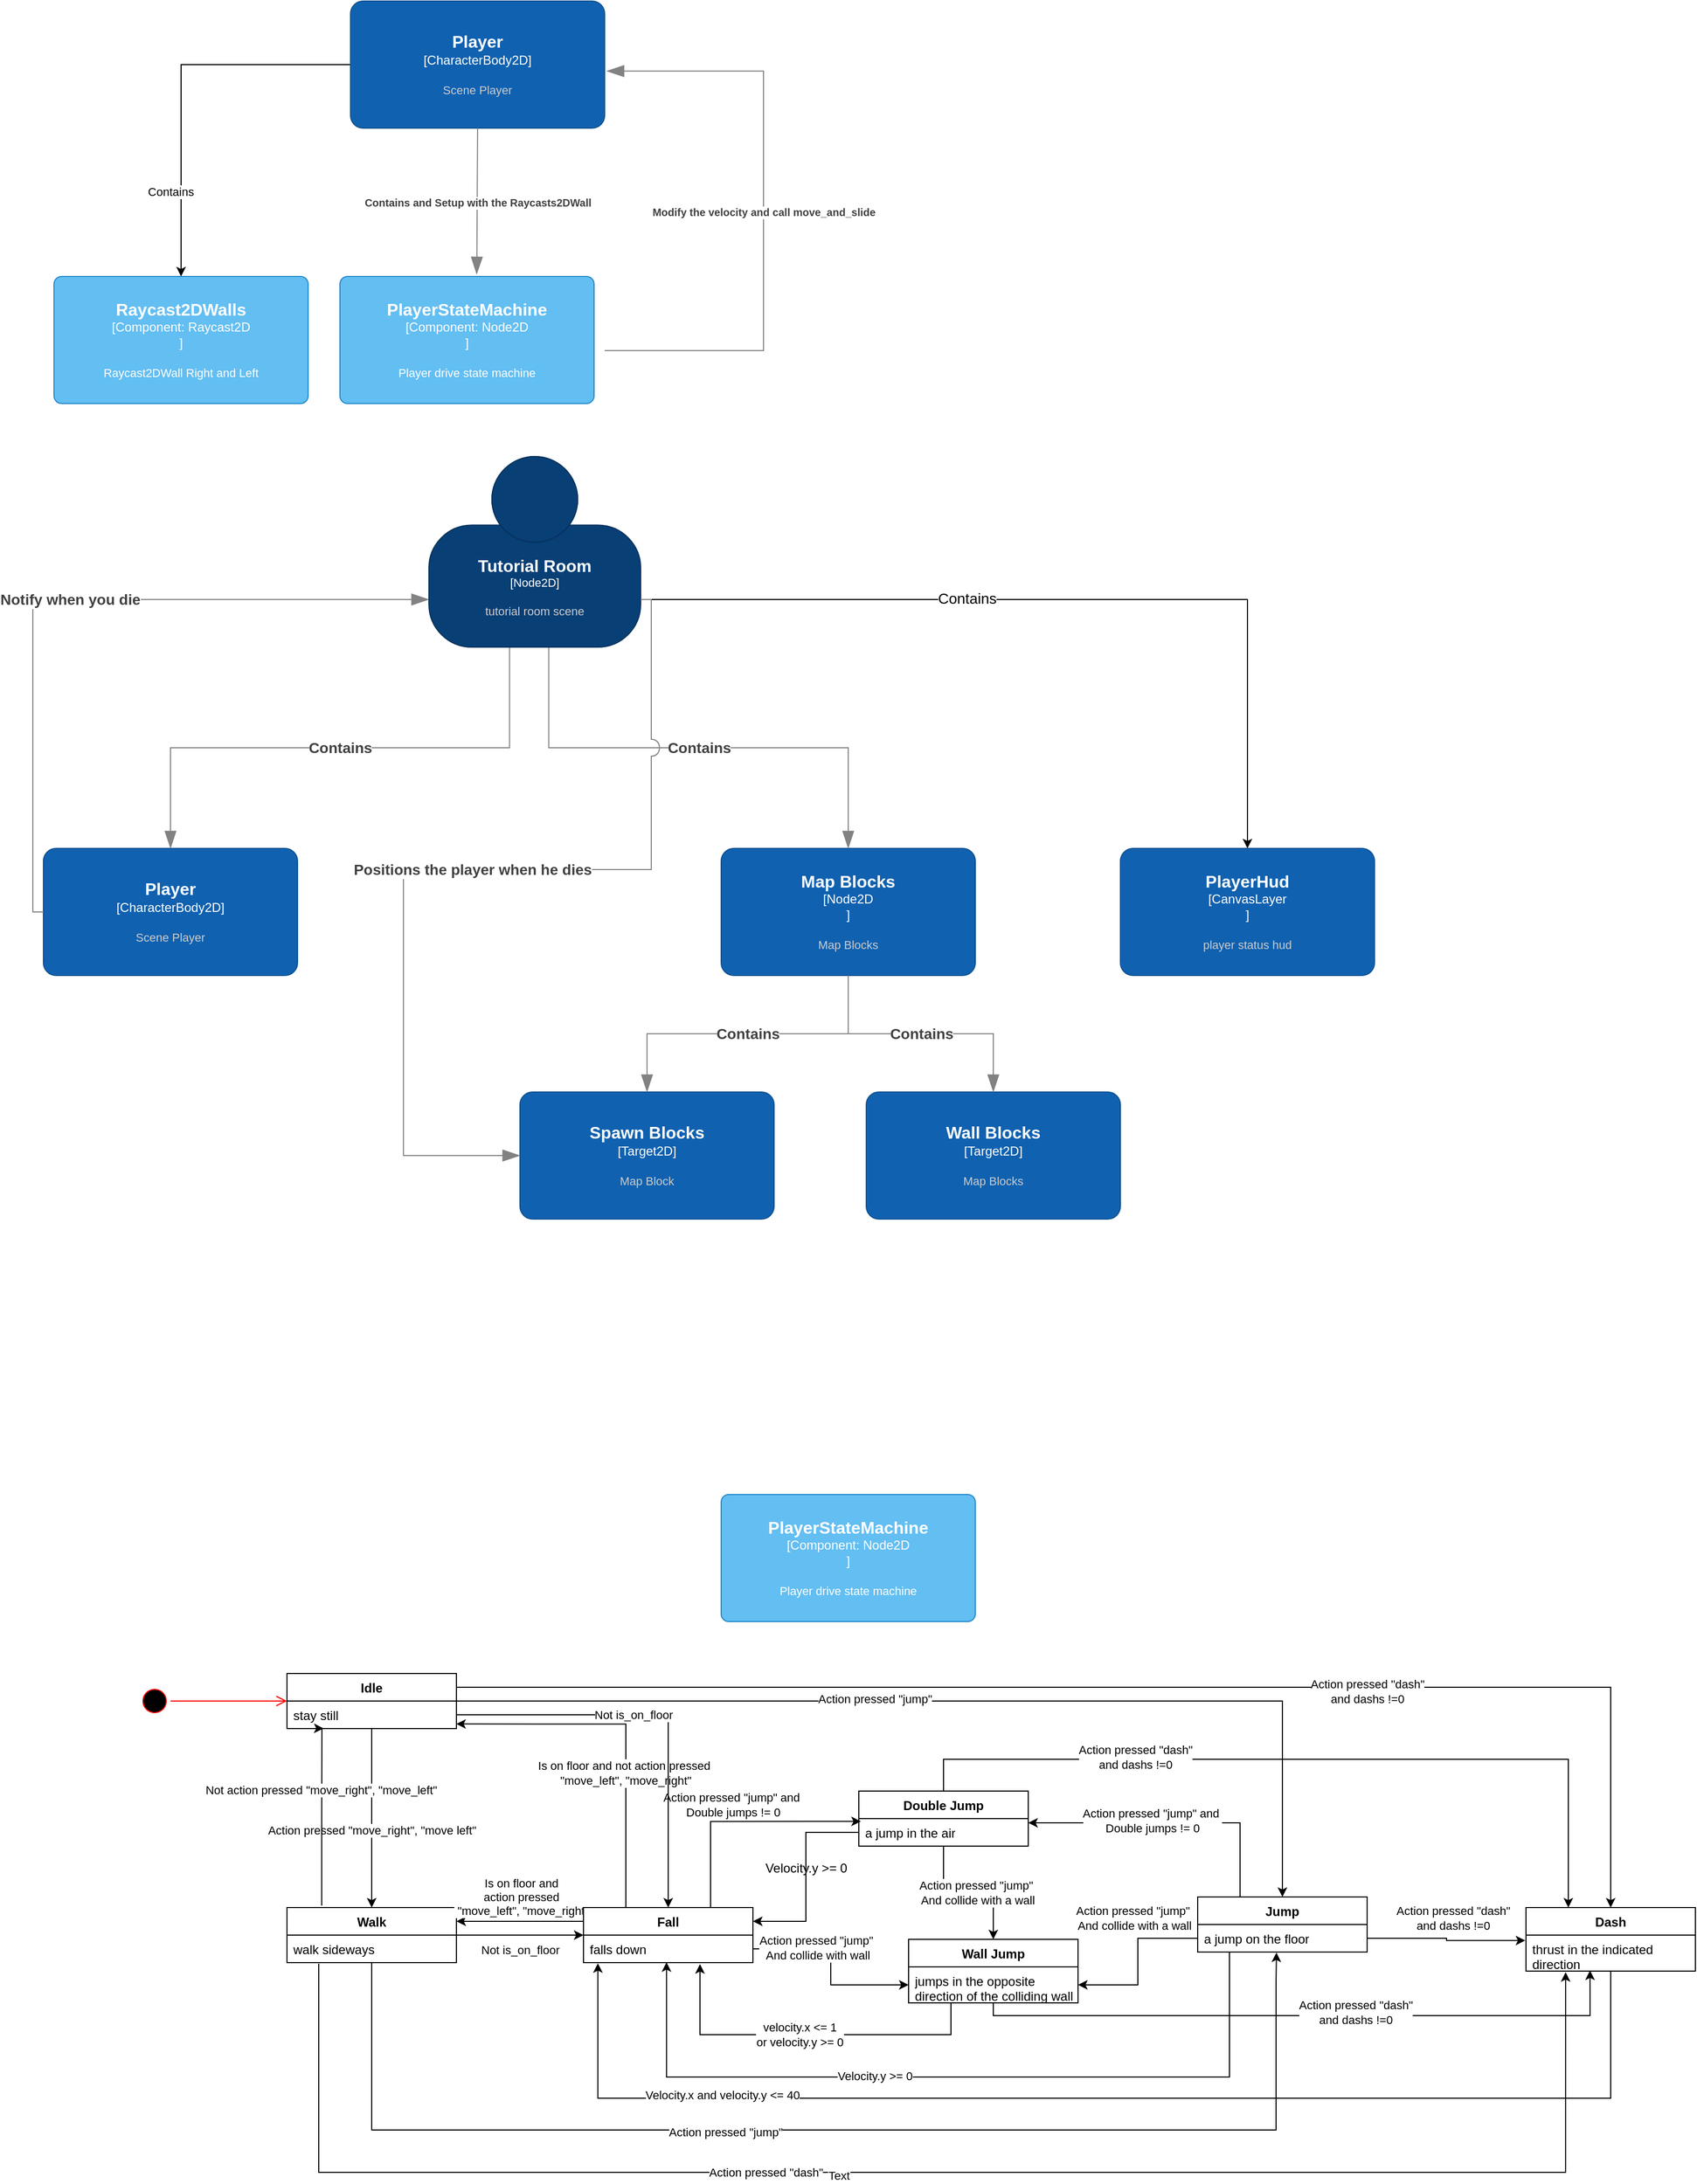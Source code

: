 <mxfile version="21.3.3" type="device">
  <diagram id="l4opDT8Yz2PaflCBfEU1" name="Página-1">
    <mxGraphModel dx="1668" dy="968" grid="1" gridSize="10" guides="1" tooltips="1" connect="1" arrows="1" fold="1" page="1" pageScale="1" pageWidth="827" pageHeight="1169" math="0" shadow="0">
      <root>
        <mxCell id="0" />
        <mxCell id="1" parent="0" />
        <mxCell id="hGbZyLfIOTGjysjlijsM-94" style="edgeStyle=orthogonalEdgeStyle;rounded=0;orthogonalLoop=1;jettySize=auto;html=1;" edge="1" parent="1" source="_soePfpQX_1q5_B9plc1-1" target="hGbZyLfIOTGjysjlijsM-93">
          <mxGeometry relative="1" as="geometry" />
        </mxCell>
        <mxCell id="hGbZyLfIOTGjysjlijsM-95" value="Contains" style="edgeLabel;html=1;align=center;verticalAlign=middle;resizable=0;points=[];" vertex="1" connectable="0" parent="hGbZyLfIOTGjysjlijsM-94">
          <mxGeometry x="0.215" y="-3" relative="1" as="geometry">
            <mxPoint x="-7" y="61" as="offset" />
          </mxGeometry>
        </mxCell>
        <object placeholders="1" c4Name="Player" c4Type="CharacterBody2D" c4Description="Scene Player" label="&lt;font style=&quot;font-size: 16px&quot;&gt;&lt;b&gt;%c4Name%&lt;/b&gt;&lt;/font&gt;&lt;div&gt;[%c4Type%]&lt;/div&gt;&lt;br&gt;&lt;div&gt;&lt;font style=&quot;font-size: 11px&quot;&gt;&lt;font color=&quot;#cccccc&quot;&gt;%c4Description%&lt;/font&gt;&lt;/div&gt;" id="_soePfpQX_1q5_B9plc1-1">
          <mxCell style="rounded=1;whiteSpace=wrap;html=1;labelBackgroundColor=none;fillColor=#1061B0;fontColor=#ffffff;align=center;arcSize=10;strokeColor=#0D5091;metaEdit=1;resizable=0;points=[[0.25,0,0],[0.5,0,0],[0.75,0,0],[1,0.25,0],[1,0.5,0],[1,0.75,0],[0.75,1,0],[0.5,1,0],[0.25,1,0],[0,0.75,0],[0,0.5,0],[0,0.25,0]];" parent="1" vertex="1">
            <mxGeometry x="340" y="50" width="240" height="120" as="geometry" />
          </mxCell>
        </object>
        <object placeholders="1" c4Name="PlayerStateMachine" c4Type="Component" c4Technology="Node2D&#xa;" c4Description="Player drive state machine" label="&lt;font style=&quot;font-size: 16px&quot;&gt;&lt;b&gt;%c4Name%&lt;/b&gt;&lt;/font&gt;&lt;div&gt;[%c4Type%: %c4Technology%]&lt;/div&gt;&lt;br&gt;&lt;div&gt;&lt;font style=&quot;font-size: 11px&quot;&gt;%c4Description%&lt;/font&gt;&lt;/div&gt;" id="_soePfpQX_1q5_B9plc1-2">
          <mxCell style="rounded=1;whiteSpace=wrap;html=1;labelBackgroundColor=none;fillColor=#63BEF2;fontColor=#ffffff;align=center;arcSize=6;strokeColor=#2086C9;metaEdit=1;resizable=0;points=[[0.25,0,0],[0.5,0,0],[0.75,0,0],[1,0.25,0],[1,0.5,0],[1,0.75,0],[0.75,1,0],[0.5,1,0],[0.25,1,0],[0,0.75,0],[0,0.5,0],[0,0.25,0]];" parent="1" vertex="1">
            <mxGeometry x="330" y="310" width="240" height="120" as="geometry" />
          </mxCell>
        </object>
        <object placeholders="1" c4Type="Relationship" c4Description="Contains and Setup with the Raycasts2DWall" label="&lt;div style=&quot;text-align: left&quot;&gt;&lt;div style=&quot;text-align: center&quot;&gt;&lt;b&gt;%c4Description%&lt;/b&gt;&lt;/div&gt;" id="_soePfpQX_1q5_B9plc1-3">
          <mxCell style="endArrow=blockThin;html=1;fontSize=10;fontColor=#404040;strokeWidth=1;endFill=1;strokeColor=#828282;elbow=vertical;metaEdit=1;endSize=14;startSize=14;jumpStyle=arc;jumpSize=16;rounded=0;edgeStyle=orthogonalEdgeStyle;exitX=0.5;exitY=1;exitDx=0;exitDy=0;exitPerimeter=0;entryX=0.538;entryY=-0.017;entryDx=0;entryDy=0;entryPerimeter=0;" parent="1" source="_soePfpQX_1q5_B9plc1-1" target="_soePfpQX_1q5_B9plc1-2" edge="1">
            <mxGeometry width="240" relative="1" as="geometry">
              <mxPoint x="310" y="250" as="sourcePoint" />
              <mxPoint x="550" y="250" as="targetPoint" />
            </mxGeometry>
          </mxCell>
        </object>
        <object placeholders="1" c4Type="Relationship" c4Description="Modify the velocity and call move_and_slide" label="&lt;div style=&quot;text-align: left&quot;&gt;&lt;div style=&quot;text-align: center&quot;&gt;&lt;b&gt;%c4Description%&lt;/b&gt;&lt;/div&gt;" id="_soePfpQX_1q5_B9plc1-5">
          <mxCell style="endArrow=blockThin;html=1;fontSize=10;fontColor=#404040;strokeWidth=1;endFill=1;strokeColor=#828282;elbow=vertical;metaEdit=1;endSize=14;startSize=14;jumpStyle=arc;jumpSize=16;rounded=0;edgeStyle=orthogonalEdgeStyle;entryX=1.008;entryY=0.551;entryDx=0;entryDy=0;entryPerimeter=0;" parent="1" target="_soePfpQX_1q5_B9plc1-1" edge="1">
            <mxGeometry width="240" relative="1" as="geometry">
              <mxPoint x="580" y="380" as="sourcePoint" />
              <mxPoint x="740" y="100" as="targetPoint" />
              <Array as="points">
                <mxPoint x="730" y="380" />
                <mxPoint x="730" y="116" />
              </Array>
            </mxGeometry>
          </mxCell>
        </object>
        <object placeholders="1" c4Name="Player" c4Type="CharacterBody2D" c4Description="Scene Player" label="&lt;font style=&quot;font-size: 16px&quot;&gt;&lt;b&gt;%c4Name%&lt;/b&gt;&lt;/font&gt;&lt;div&gt;[%c4Type%]&lt;/div&gt;&lt;br&gt;&lt;div&gt;&lt;font style=&quot;font-size: 11px&quot;&gt;&lt;font color=&quot;#cccccc&quot;&gt;%c4Description%&lt;/font&gt;&lt;/div&gt;" id="_soePfpQX_1q5_B9plc1-7">
          <mxCell style="rounded=1;whiteSpace=wrap;html=1;labelBackgroundColor=none;fillColor=#1061B0;fontColor=#ffffff;align=center;arcSize=10;strokeColor=#0D5091;metaEdit=1;resizable=0;points=[[0.25,0,0],[0.5,0,0],[0.75,0,0],[1,0.25,0],[1,0.5,0],[1,0.75,0],[0.75,1,0],[0.5,1,0],[0.25,1,0],[0,0.75,0],[0,0.5,0],[0,0.25,0]];" parent="1" vertex="1">
            <mxGeometry x="50" y="850" width="240" height="120" as="geometry" />
          </mxCell>
        </object>
        <object placeholders="1" c4Name="Map Blocks" c4Type="Node2D&#xa;" c4Description="Map Blocks" label="&lt;font style=&quot;font-size: 16px&quot;&gt;&lt;b&gt;%c4Name%&lt;/b&gt;&lt;/font&gt;&lt;div&gt;[%c4Type%]&lt;/div&gt;&lt;br&gt;&lt;div&gt;&lt;font style=&quot;font-size: 11px&quot;&gt;&lt;font color=&quot;#cccccc&quot;&gt;%c4Description%&lt;/font&gt;&lt;/div&gt;" id="_soePfpQX_1q5_B9plc1-8">
          <mxCell style="rounded=1;whiteSpace=wrap;html=1;labelBackgroundColor=none;fillColor=#1061B0;fontColor=#ffffff;align=center;arcSize=10;strokeColor=#0D5091;metaEdit=1;resizable=0;points=[[0.25,0,0],[0.5,0,0],[0.75,0,0],[1,0.25,0],[1,0.5,0],[1,0.75,0],[0.75,1,0],[0.5,1,0],[0.25,1,0],[0,0.75,0],[0,0.5,0],[0,0.25,0]];" parent="1" vertex="1">
            <mxGeometry x="690" y="850" width="240" height="120" as="geometry" />
          </mxCell>
        </object>
        <object placeholders="1" c4Name="Spawn Blocks" c4Type="Target2D" c4Description="Map Block" label="&lt;font style=&quot;font-size: 16px&quot;&gt;&lt;b&gt;%c4Name%&lt;/b&gt;&lt;/font&gt;&lt;div&gt;[%c4Type%]&lt;/div&gt;&lt;br&gt;&lt;div&gt;&lt;font style=&quot;font-size: 11px&quot;&gt;&lt;font color=&quot;#cccccc&quot;&gt;%c4Description%&lt;/font&gt;&lt;/div&gt;" id="_soePfpQX_1q5_B9plc1-9">
          <mxCell style="rounded=1;whiteSpace=wrap;html=1;labelBackgroundColor=none;fillColor=#1061B0;fontColor=#ffffff;align=center;arcSize=10;strokeColor=#0D5091;metaEdit=1;resizable=0;points=[[0.25,0,0],[0.5,0,0],[0.75,0,0],[1,0.25,0],[1,0.5,0],[1,0.75,0],[0.75,1,0],[0.5,1,0],[0.25,1,0],[0,0.75,0],[0,0.5,0],[0,0.25,0]];" parent="1" vertex="1">
            <mxGeometry x="500" y="1080" width="240" height="120" as="geometry" />
          </mxCell>
        </object>
        <object placeholders="1" c4Type="Relationship" c4Description="Contains" label="&lt;div style=&quot;text-align: left; font-size: 14px;&quot;&gt;&lt;div style=&quot;text-align: center; font-size: 14px;&quot;&gt;&lt;b style=&quot;font-size: 14px;&quot;&gt;%c4Description%&lt;/b&gt;&lt;/div&gt;&lt;/div&gt;" id="_soePfpQX_1q5_B9plc1-10">
          <mxCell style="endArrow=blockThin;html=1;fontSize=14;fontColor=#404040;strokeWidth=1;endFill=1;strokeColor=#828282;elbow=vertical;metaEdit=1;endSize=14;startSize=14;jumpStyle=arc;jumpSize=16;rounded=0;edgeStyle=orthogonalEdgeStyle;exitX=0.381;exitY=1.002;exitDx=0;exitDy=0;exitPerimeter=0;entryX=0.5;entryY=0;entryDx=0;entryDy=0;entryPerimeter=0;" parent="1" source="_soePfpQX_1q5_B9plc1-15" target="_soePfpQX_1q5_B9plc1-7" edge="1">
            <mxGeometry width="240" relative="1" as="geometry">
              <mxPoint x="510" y="690" as="sourcePoint" />
              <mxPoint x="610" y="840" as="targetPoint" />
            </mxGeometry>
          </mxCell>
        </object>
        <object placeholders="1" c4Type="Relationship" c4Description="Contains" label="&lt;div style=&quot;text-align: left; font-size: 14px;&quot;&gt;&lt;div style=&quot;text-align: center; font-size: 14px;&quot;&gt;&lt;b style=&quot;font-size: 14px;&quot;&gt;%c4Description%&lt;/b&gt;&lt;/div&gt;&lt;/div&gt;" id="_soePfpQX_1q5_B9plc1-11">
          <mxCell style="endArrow=blockThin;html=1;fontSize=14;fontColor=#404040;strokeWidth=1;endFill=1;strokeColor=#828282;elbow=vertical;metaEdit=1;endSize=14;startSize=14;jumpStyle=arc;jumpSize=16;rounded=0;edgeStyle=orthogonalEdgeStyle;exitX=0.566;exitY=1.002;exitDx=0;exitDy=0;exitPerimeter=0;entryX=0.5;entryY=0;entryDx=0;entryDy=0;entryPerimeter=0;" parent="1" source="_soePfpQX_1q5_B9plc1-15" target="_soePfpQX_1q5_B9plc1-8" edge="1">
            <mxGeometry width="240" relative="1" as="geometry">
              <mxPoint x="510" y="690" as="sourcePoint" />
              <mxPoint x="690" y="860" as="targetPoint" />
            </mxGeometry>
          </mxCell>
        </object>
        <object placeholders="1" c4Type="Relationship" c4Description="Contains" label="&lt;div style=&quot;text-align: left; font-size: 14px;&quot;&gt;&lt;div style=&quot;text-align: center; font-size: 14px;&quot;&gt;&lt;b style=&quot;font-size: 14px;&quot;&gt;%c4Description%&lt;/b&gt;&lt;/div&gt;&lt;/div&gt;" id="_soePfpQX_1q5_B9plc1-12">
          <mxCell style="endArrow=blockThin;html=1;fontSize=14;fontColor=#404040;strokeWidth=1;endFill=1;strokeColor=#828282;elbow=vertical;metaEdit=1;endSize=14;startSize=14;jumpStyle=arc;jumpSize=16;rounded=0;edgeStyle=orthogonalEdgeStyle;exitX=0.5;exitY=1;exitDx=0;exitDy=0;exitPerimeter=0;entryX=0.5;entryY=0;entryDx=0;entryDy=0;entryPerimeter=0;" parent="1" source="_soePfpQX_1q5_B9plc1-8" target="_soePfpQX_1q5_B9plc1-9" edge="1">
            <mxGeometry width="240" relative="1" as="geometry">
              <mxPoint x="390" y="1000" as="sourcePoint" />
              <mxPoint x="630" y="1000" as="targetPoint" />
            </mxGeometry>
          </mxCell>
        </object>
        <object placeholders="1" c4Type="Relationship" c4Description="Notify when you die" label="&lt;div style=&quot;text-align: left; font-size: 14px;&quot;&gt;&lt;div style=&quot;text-align: center; font-size: 14px;&quot;&gt;&lt;b style=&quot;font-size: 14px;&quot;&gt;%c4Description%&lt;/b&gt;&lt;/div&gt;&lt;/div&gt;" id="_soePfpQX_1q5_B9plc1-13">
          <mxCell style="endArrow=blockThin;html=1;fontSize=14;fontColor=#404040;strokeWidth=1;endFill=1;strokeColor=#828282;elbow=vertical;metaEdit=1;endSize=14;startSize=14;jumpStyle=arc;jumpSize=16;rounded=0;edgeStyle=orthogonalEdgeStyle;exitX=0;exitY=0.5;exitDx=0;exitDy=0;exitPerimeter=0;entryX=0;entryY=0.75;entryDx=0;entryDy=0;entryPerimeter=0;" parent="1" source="_soePfpQX_1q5_B9plc1-7" target="_soePfpQX_1q5_B9plc1-15" edge="1">
            <mxGeometry width="240" relative="1" as="geometry">
              <mxPoint x="200" y="830" as="sourcePoint" />
              <mxPoint x="390" y="630" as="targetPoint" />
            </mxGeometry>
          </mxCell>
        </object>
        <mxCell id="hGbZyLfIOTGjysjlijsM-97" style="edgeStyle=orthogonalEdgeStyle;rounded=0;orthogonalLoop=1;jettySize=auto;html=1;exitX=1;exitY=0.75;exitDx=0;exitDy=0;exitPerimeter=0;" edge="1" parent="1" source="_soePfpQX_1q5_B9plc1-15" target="hGbZyLfIOTGjysjlijsM-96">
          <mxGeometry relative="1" as="geometry" />
        </mxCell>
        <mxCell id="hGbZyLfIOTGjysjlijsM-98" value="Contains" style="edgeLabel;html=1;align=center;verticalAlign=middle;resizable=0;points=[];fontSize=14;" vertex="1" connectable="0" parent="hGbZyLfIOTGjysjlijsM-97">
          <mxGeometry x="-0.238" y="1" relative="1" as="geometry">
            <mxPoint as="offset" />
          </mxGeometry>
        </mxCell>
        <object placeholders="1" c4Name="Tutorial Room" c4Type="Node2D" c4Description="tutorial room scene" label="&lt;font style=&quot;font-size: 16px&quot;&gt;&lt;b&gt;%c4Name%&lt;/b&gt;&lt;/font&gt;&lt;div&gt;[%c4Type%]&lt;/div&gt;&lt;br&gt;&lt;div&gt;&lt;font style=&quot;font-size: 11px&quot;&gt;&lt;font color=&quot;#cccccc&quot;&gt;%c4Description%&lt;/font&gt;&lt;/div&gt;" id="_soePfpQX_1q5_B9plc1-15">
          <mxCell style="html=1;fontSize=11;dashed=0;whiteSpace=wrap;fillColor=#083F75;strokeColor=#06315C;fontColor=#ffffff;shape=mxgraph.c4.person2;align=center;metaEdit=1;points=[[0.5,0,0],[1,0.5,0],[1,0.75,0],[0.75,1,0],[0.5,1,0],[0.25,1,0],[0,0.75,0],[0,0.5,0]];resizable=0;" parent="1" vertex="1">
            <mxGeometry x="414" y="480" width="200" height="180" as="geometry" />
          </mxCell>
        </object>
        <object placeholders="1" c4Name="Wall Blocks" c4Type="Target2D" c4Description="Map Blocks" label="&lt;font style=&quot;font-size: 16px&quot;&gt;&lt;b&gt;%c4Name%&lt;/b&gt;&lt;/font&gt;&lt;div&gt;[%c4Type%]&lt;/div&gt;&lt;br&gt;&lt;div&gt;&lt;font style=&quot;font-size: 11px&quot;&gt;&lt;font color=&quot;#cccccc&quot;&gt;%c4Description%&lt;/font&gt;&lt;/div&gt;" id="_soePfpQX_1q5_B9plc1-16">
          <mxCell style="rounded=1;whiteSpace=wrap;html=1;labelBackgroundColor=none;fillColor=#1061B0;fontColor=#ffffff;align=center;arcSize=10;strokeColor=#0D5091;metaEdit=1;resizable=0;points=[[0.25,0,0],[0.5,0,0],[0.75,0,0],[1,0.25,0],[1,0.5,0],[1,0.75,0],[0.75,1,0],[0.5,1,0],[0.25,1,0],[0,0.75,0],[0,0.5,0],[0,0.25,0]];" parent="1" vertex="1">
            <mxGeometry x="827" y="1080" width="240" height="120" as="geometry" />
          </mxCell>
        </object>
        <object placeholders="1" c4Type="Relationship" c4Description="Positions the player when he dies" label="&lt;div style=&quot;text-align: left; font-size: 14px;&quot;&gt;&lt;div style=&quot;text-align: center; font-size: 14px;&quot;&gt;&lt;b style=&quot;font-size: 14px;&quot;&gt;%c4Description%&lt;/b&gt;&lt;/div&gt;&lt;/div&gt;" id="_soePfpQX_1q5_B9plc1-18">
          <mxCell style="endArrow=blockThin;html=1;fontSize=14;fontColor=#404040;strokeWidth=1;endFill=1;strokeColor=#828282;elbow=vertical;metaEdit=1;endSize=14;startSize=14;jumpStyle=arc;jumpSize=16;rounded=0;exitX=1;exitY=0.75;exitDx=0;exitDy=0;exitPerimeter=0;entryX=0;entryY=0.5;entryDx=0;entryDy=0;entryPerimeter=0;edgeStyle=orthogonalEdgeStyle;" parent="1" source="_soePfpQX_1q5_B9plc1-15" target="_soePfpQX_1q5_B9plc1-9" edge="1">
            <mxGeometry x="-0.011" width="240" relative="1" as="geometry">
              <mxPoint x="660" y="620" as="sourcePoint" />
              <mxPoint x="380" y="1250" as="targetPoint" />
              <mxPoint as="offset" />
              <Array as="points">
                <mxPoint x="624" y="615" />
                <mxPoint x="624" y="870" />
                <mxPoint x="390" y="870" />
                <mxPoint x="390" y="1140" />
              </Array>
            </mxGeometry>
          </mxCell>
        </object>
        <object placeholders="1" c4Type="Relationship" c4Description="Contains" label="&lt;div style=&quot;text-align: left; font-size: 14px;&quot;&gt;&lt;div style=&quot;text-align: center; font-size: 14px;&quot;&gt;&lt;b style=&quot;font-size: 14px;&quot;&gt;%c4Description%&lt;/b&gt;&lt;/div&gt;&lt;/div&gt;" id="_soePfpQX_1q5_B9plc1-19">
          <mxCell style="endArrow=blockThin;html=1;fontSize=14;fontColor=#404040;strokeWidth=1;endFill=1;strokeColor=#828282;elbow=vertical;metaEdit=1;endSize=14;startSize=14;jumpStyle=arc;jumpSize=16;rounded=0;edgeStyle=orthogonalEdgeStyle;exitX=0.5;exitY=1;exitDx=0;exitDy=0;exitPerimeter=0;entryX=0.5;entryY=0;entryDx=0;entryDy=0;entryPerimeter=0;" parent="1" source="_soePfpQX_1q5_B9plc1-8" target="_soePfpQX_1q5_B9plc1-16" edge="1">
            <mxGeometry width="240" relative="1" as="geometry">
              <mxPoint x="820" y="980" as="sourcePoint" />
              <mxPoint x="560" y="1130" as="targetPoint" />
            </mxGeometry>
          </mxCell>
        </object>
        <mxCell id="hGbZyLfIOTGjysjlijsM-19" value="" style="ellipse;html=1;shape=startState;fillColor=#000000;strokeColor=#ff0000;" vertex="1" parent="1">
          <mxGeometry x="140" y="1640" width="30" height="30" as="geometry" />
        </mxCell>
        <mxCell id="hGbZyLfIOTGjysjlijsM-20" value="" style="edgeStyle=orthogonalEdgeStyle;html=1;verticalAlign=bottom;endArrow=open;endSize=8;strokeColor=#ff0000;rounded=0;entryX=0;entryY=0.5;entryDx=0;entryDy=0;" edge="1" source="hGbZyLfIOTGjysjlijsM-19" parent="1">
          <mxGeometry relative="1" as="geometry">
            <mxPoint x="280" y="1655" as="targetPoint" />
          </mxGeometry>
        </mxCell>
        <mxCell id="hGbZyLfIOTGjysjlijsM-37" style="edgeStyle=orthogonalEdgeStyle;rounded=0;orthogonalLoop=1;jettySize=auto;html=1;entryX=0.5;entryY=0;entryDx=0;entryDy=0;" edge="1" parent="1" source="hGbZyLfIOTGjysjlijsM-27" target="hGbZyLfIOTGjysjlijsM-32">
          <mxGeometry relative="1" as="geometry" />
        </mxCell>
        <mxCell id="hGbZyLfIOTGjysjlijsM-38" value="Action pressed &quot;move_right&quot;, &quot;move left&quot;" style="edgeLabel;html=1;align=center;verticalAlign=middle;resizable=0;points=[];" vertex="1" connectable="0" parent="hGbZyLfIOTGjysjlijsM-37">
          <mxGeometry x="0.134" relative="1" as="geometry">
            <mxPoint as="offset" />
          </mxGeometry>
        </mxCell>
        <mxCell id="hGbZyLfIOTGjysjlijsM-47" style="edgeStyle=orthogonalEdgeStyle;rounded=0;orthogonalLoop=1;jettySize=auto;html=1;exitX=1;exitY=0.25;exitDx=0;exitDy=0;" edge="1" parent="1" source="hGbZyLfIOTGjysjlijsM-27" target="hGbZyLfIOTGjysjlijsM-45">
          <mxGeometry relative="1" as="geometry">
            <mxPoint x="510" y="1600.0" as="targetPoint" />
          </mxGeometry>
        </mxCell>
        <mxCell id="hGbZyLfIOTGjysjlijsM-48" value="Action pressed &quot;dash&quot;&lt;br&gt;and dashs !=0" style="edgeLabel;html=1;align=center;verticalAlign=middle;resizable=0;points=[];" vertex="1" connectable="0" parent="hGbZyLfIOTGjysjlijsM-47">
          <mxGeometry x="0.324" y="-4" relative="1" as="geometry">
            <mxPoint as="offset" />
          </mxGeometry>
        </mxCell>
        <mxCell id="hGbZyLfIOTGjysjlijsM-27" value="Idle" style="swimlane;fontStyle=1;align=center;verticalAlign=top;childLayout=stackLayout;horizontal=1;startSize=26;horizontalStack=0;resizeParent=1;resizeParentMax=0;resizeLast=0;collapsible=1;marginBottom=0;whiteSpace=wrap;html=1;" vertex="1" parent="1">
          <mxGeometry x="280" y="1629" width="160" height="52" as="geometry" />
        </mxCell>
        <mxCell id="hGbZyLfIOTGjysjlijsM-28" value="stay still" style="text;strokeColor=none;fillColor=none;align=left;verticalAlign=top;spacingLeft=4;spacingRight=4;overflow=hidden;rotatable=0;points=[[0,0.5],[1,0.5]];portConstraint=eastwest;whiteSpace=wrap;html=1;" vertex="1" parent="hGbZyLfIOTGjysjlijsM-27">
          <mxGeometry y="26" width="160" height="26" as="geometry" />
        </mxCell>
        <mxCell id="hGbZyLfIOTGjysjlijsM-50" style="edgeStyle=orthogonalEdgeStyle;rounded=0;orthogonalLoop=1;jettySize=auto;html=1;exitX=0.205;exitY=-0.035;exitDx=0;exitDy=0;entryX=0.216;entryY=0.997;entryDx=0;entryDy=0;entryPerimeter=0;exitPerimeter=0;" edge="1" parent="1" source="hGbZyLfIOTGjysjlijsM-32" target="hGbZyLfIOTGjysjlijsM-28">
          <mxGeometry relative="1" as="geometry">
            <Array as="points">
              <mxPoint x="313" y="1766" />
              <mxPoint x="313" y="1766" />
              <mxPoint x="313" y="1681" />
            </Array>
          </mxGeometry>
        </mxCell>
        <mxCell id="hGbZyLfIOTGjysjlijsM-51" value="Not action pressed &quot;move_right&quot;, &quot;move_left&quot;" style="edgeLabel;html=1;align=center;verticalAlign=middle;resizable=0;points=[];" vertex="1" connectable="0" parent="hGbZyLfIOTGjysjlijsM-50">
          <mxGeometry x="0.291" y="1" relative="1" as="geometry">
            <mxPoint as="offset" />
          </mxGeometry>
        </mxCell>
        <mxCell id="hGbZyLfIOTGjysjlijsM-52" style="edgeStyle=orthogonalEdgeStyle;rounded=0;orthogonalLoop=1;jettySize=auto;html=1;entryX=0.465;entryY=1.019;entryDx=0;entryDy=0;entryPerimeter=0;" edge="1" parent="1" source="hGbZyLfIOTGjysjlijsM-32" target="hGbZyLfIOTGjysjlijsM-42">
          <mxGeometry relative="1" as="geometry">
            <Array as="points">
              <mxPoint x="360" y="2060" />
              <mxPoint x="1214" y="2060" />
              <mxPoint x="1214" y="1920" />
              <mxPoint x="1214" y="1920" />
            </Array>
          </mxGeometry>
        </mxCell>
        <mxCell id="hGbZyLfIOTGjysjlijsM-53" value="Action pressed &quot;jump&quot;" style="edgeLabel;html=1;align=center;verticalAlign=middle;resizable=0;points=[];" vertex="1" connectable="0" parent="hGbZyLfIOTGjysjlijsM-52">
          <mxGeometry x="-0.167" y="-2" relative="1" as="geometry">
            <mxPoint as="offset" />
          </mxGeometry>
        </mxCell>
        <mxCell id="hGbZyLfIOTGjysjlijsM-54" style="edgeStyle=orthogonalEdgeStyle;rounded=0;orthogonalLoop=1;jettySize=auto;html=1;entryX=0;entryY=0.5;entryDx=0;entryDy=0;" edge="1" parent="1" source="hGbZyLfIOTGjysjlijsM-32" target="hGbZyLfIOTGjysjlijsM-34">
          <mxGeometry relative="1" as="geometry" />
        </mxCell>
        <mxCell id="hGbZyLfIOTGjysjlijsM-55" value="Not is_on_floor" style="edgeLabel;html=1;align=center;verticalAlign=middle;resizable=0;points=[];" vertex="1" connectable="0" parent="hGbZyLfIOTGjysjlijsM-54">
          <mxGeometry x="-0.273" y="-1" relative="1" as="geometry">
            <mxPoint x="16" y="13" as="offset" />
          </mxGeometry>
        </mxCell>
        <mxCell id="hGbZyLfIOTGjysjlijsM-32" value="Walk" style="swimlane;fontStyle=1;align=center;verticalAlign=top;childLayout=stackLayout;horizontal=1;startSize=26;horizontalStack=0;resizeParent=1;resizeParentMax=0;resizeLast=0;collapsible=1;marginBottom=0;whiteSpace=wrap;html=1;" vertex="1" parent="1">
          <mxGeometry x="280" y="1850" width="160" height="52" as="geometry" />
        </mxCell>
        <mxCell id="hGbZyLfIOTGjysjlijsM-33" value="walk sideways" style="text;strokeColor=none;fillColor=none;align=left;verticalAlign=top;spacingLeft=4;spacingRight=4;overflow=hidden;rotatable=0;points=[[0,0.5],[1,0.5]];portConstraint=eastwest;whiteSpace=wrap;html=1;" vertex="1" parent="hGbZyLfIOTGjysjlijsM-32">
          <mxGeometry y="26" width="160" height="26" as="geometry" />
        </mxCell>
        <mxCell id="hGbZyLfIOTGjysjlijsM-59" style="edgeStyle=orthogonalEdgeStyle;rounded=0;orthogonalLoop=1;jettySize=auto;html=1;exitX=0.25;exitY=0;exitDx=0;exitDy=0;entryX=0.999;entryY=0.834;entryDx=0;entryDy=0;entryPerimeter=0;" edge="1" parent="1" source="hGbZyLfIOTGjysjlijsM-34" target="hGbZyLfIOTGjysjlijsM-28">
          <mxGeometry relative="1" as="geometry">
            <mxPoint x="440" y="1690" as="targetPoint" />
          </mxGeometry>
        </mxCell>
        <mxCell id="hGbZyLfIOTGjysjlijsM-60" value="Is on floor and not action pressed&lt;br&gt;&amp;nbsp;&quot;move_left&quot;, &quot;move_right&quot;" style="edgeLabel;html=1;align=center;verticalAlign=middle;resizable=0;points=[];" vertex="1" connectable="0" parent="hGbZyLfIOTGjysjlijsM-59">
          <mxGeometry x="-0.234" y="2" relative="1" as="geometry">
            <mxPoint as="offset" />
          </mxGeometry>
        </mxCell>
        <mxCell id="hGbZyLfIOTGjysjlijsM-61" style="edgeStyle=orthogonalEdgeStyle;rounded=0;orthogonalLoop=1;jettySize=auto;html=1;exitX=0;exitY=0.25;exitDx=0;exitDy=0;entryX=1;entryY=0.25;entryDx=0;entryDy=0;" edge="1" parent="1" source="hGbZyLfIOTGjysjlijsM-34" target="hGbZyLfIOTGjysjlijsM-32">
          <mxGeometry relative="1" as="geometry" />
        </mxCell>
        <mxCell id="hGbZyLfIOTGjysjlijsM-62" value="Is on floor and &lt;br&gt;action pressed&lt;br style=&quot;border-color: var(--border-color);&quot;&gt;&amp;nbsp;&quot;move_left&quot;, &quot;move_right&quot;" style="edgeLabel;html=1;align=center;verticalAlign=middle;resizable=0;points=[];" vertex="1" connectable="0" parent="hGbZyLfIOTGjysjlijsM-61">
          <mxGeometry x="0.16" y="-2" relative="1" as="geometry">
            <mxPoint x="10" y="-21" as="offset" />
          </mxGeometry>
        </mxCell>
        <mxCell id="hGbZyLfIOTGjysjlijsM-65" style="edgeStyle=orthogonalEdgeStyle;rounded=0;orthogonalLoop=1;jettySize=auto;html=1;entryX=0.012;entryY=0.103;entryDx=0;entryDy=0;entryPerimeter=0;" edge="1" parent="1" source="hGbZyLfIOTGjysjlijsM-34" target="hGbZyLfIOTGjysjlijsM-64">
          <mxGeometry relative="1" as="geometry">
            <Array as="points">
              <mxPoint x="680" y="1769" />
            </Array>
          </mxGeometry>
        </mxCell>
        <mxCell id="hGbZyLfIOTGjysjlijsM-66" value="Action pressed &quot;jump&quot; and&amp;nbsp;&lt;br&gt;Double jumps != 0" style="edgeLabel;html=1;align=center;verticalAlign=middle;resizable=0;points=[];" vertex="1" connectable="0" parent="hGbZyLfIOTGjysjlijsM-65">
          <mxGeometry x="-0.249" y="3" relative="1" as="geometry">
            <mxPoint x="18" y="-13" as="offset" />
          </mxGeometry>
        </mxCell>
        <mxCell id="hGbZyLfIOTGjysjlijsM-34" value="Fall" style="swimlane;fontStyle=1;align=center;verticalAlign=top;childLayout=stackLayout;horizontal=1;startSize=26;horizontalStack=0;resizeParent=1;resizeParentMax=0;resizeLast=0;collapsible=1;marginBottom=0;whiteSpace=wrap;html=1;" vertex="1" parent="1">
          <mxGeometry x="560" y="1850" width="160" height="52" as="geometry" />
        </mxCell>
        <mxCell id="hGbZyLfIOTGjysjlijsM-35" value="falls down" style="text;strokeColor=none;fillColor=none;align=left;verticalAlign=top;spacingLeft=4;spacingRight=4;overflow=hidden;rotatable=0;points=[[0,0.5],[1,0.5]];portConstraint=eastwest;whiteSpace=wrap;html=1;" vertex="1" parent="hGbZyLfIOTGjysjlijsM-34">
          <mxGeometry y="26" width="160" height="26" as="geometry" />
        </mxCell>
        <mxCell id="hGbZyLfIOTGjysjlijsM-39" style="edgeStyle=orthogonalEdgeStyle;rounded=0;orthogonalLoop=1;jettySize=auto;html=1;entryX=0.5;entryY=0;entryDx=0;entryDy=0;" edge="1" parent="1" source="hGbZyLfIOTGjysjlijsM-28" target="hGbZyLfIOTGjysjlijsM-34">
          <mxGeometry relative="1" as="geometry" />
        </mxCell>
        <mxCell id="hGbZyLfIOTGjysjlijsM-40" value="Not is_on_floor" style="edgeLabel;html=1;align=center;verticalAlign=middle;resizable=0;points=[];" vertex="1" connectable="0" parent="hGbZyLfIOTGjysjlijsM-39">
          <mxGeometry x="-0.127" relative="1" as="geometry">
            <mxPoint as="offset" />
          </mxGeometry>
        </mxCell>
        <mxCell id="hGbZyLfIOTGjysjlijsM-75" style="edgeStyle=orthogonalEdgeStyle;rounded=0;orthogonalLoop=1;jettySize=auto;html=1;exitX=0.25;exitY=0;exitDx=0;exitDy=0;entryX=1;entryY=0.154;entryDx=0;entryDy=0;entryPerimeter=0;" edge="1" parent="1" source="hGbZyLfIOTGjysjlijsM-41" target="hGbZyLfIOTGjysjlijsM-64">
          <mxGeometry relative="1" as="geometry" />
        </mxCell>
        <mxCell id="hGbZyLfIOTGjysjlijsM-76" value="Action pressed &quot;jump&quot; and&amp;nbsp;&lt;br style=&quot;border-color: var(--border-color);&quot;&gt;Double jumps != 0" style="edgeLabel;html=1;align=center;verticalAlign=middle;resizable=0;points=[];" vertex="1" connectable="0" parent="hGbZyLfIOTGjysjlijsM-75">
          <mxGeometry x="0.135" y="-2" relative="1" as="geometry">
            <mxPoint as="offset" />
          </mxGeometry>
        </mxCell>
        <mxCell id="hGbZyLfIOTGjysjlijsM-41" value="Jump" style="swimlane;fontStyle=1;align=center;verticalAlign=top;childLayout=stackLayout;horizontal=1;startSize=26;horizontalStack=0;resizeParent=1;resizeParentMax=0;resizeLast=0;collapsible=1;marginBottom=0;whiteSpace=wrap;html=1;" vertex="1" parent="1">
          <mxGeometry x="1140" y="1840" width="160" height="52" as="geometry" />
        </mxCell>
        <mxCell id="hGbZyLfIOTGjysjlijsM-42" value="a jump on the floor" style="text;strokeColor=none;fillColor=none;align=left;verticalAlign=top;spacingLeft=4;spacingRight=4;overflow=hidden;rotatable=0;points=[[0,0.5],[1,0.5]];portConstraint=eastwest;whiteSpace=wrap;html=1;" vertex="1" parent="hGbZyLfIOTGjysjlijsM-41">
          <mxGeometry y="26" width="160" height="26" as="geometry" />
        </mxCell>
        <mxCell id="hGbZyLfIOTGjysjlijsM-43" style="edgeStyle=orthogonalEdgeStyle;rounded=0;orthogonalLoop=1;jettySize=auto;html=1;entryX=0.5;entryY=0;entryDx=0;entryDy=0;exitX=1;exitY=0.5;exitDx=0;exitDy=0;" edge="1" parent="1" source="hGbZyLfIOTGjysjlijsM-27" target="hGbZyLfIOTGjysjlijsM-41">
          <mxGeometry relative="1" as="geometry" />
        </mxCell>
        <mxCell id="hGbZyLfIOTGjysjlijsM-44" value="Action pressed &quot;jump&quot;" style="edgeLabel;html=1;align=center;verticalAlign=middle;resizable=0;points=[];" vertex="1" connectable="0" parent="hGbZyLfIOTGjysjlijsM-43">
          <mxGeometry x="-0.182" y="2" relative="1" as="geometry">
            <mxPoint as="offset" />
          </mxGeometry>
        </mxCell>
        <mxCell id="hGbZyLfIOTGjysjlijsM-45" value="Dash" style="swimlane;fontStyle=1;align=center;verticalAlign=top;childLayout=stackLayout;horizontal=1;startSize=26;horizontalStack=0;resizeParent=1;resizeParentMax=0;resizeLast=0;collapsible=1;marginBottom=0;whiteSpace=wrap;html=1;" vertex="1" parent="1">
          <mxGeometry x="1450" y="1850" width="160" height="60" as="geometry" />
        </mxCell>
        <mxCell id="hGbZyLfIOTGjysjlijsM-46" value="thrust in the indicated direction" style="text;strokeColor=none;fillColor=none;align=left;verticalAlign=top;spacingLeft=4;spacingRight=4;overflow=hidden;rotatable=0;points=[[0,0.5],[1,0.5]];portConstraint=eastwest;whiteSpace=wrap;html=1;" vertex="1" parent="hGbZyLfIOTGjysjlijsM-45">
          <mxGeometry y="26" width="160" height="34" as="geometry" />
        </mxCell>
        <mxCell id="hGbZyLfIOTGjysjlijsM-56" style="edgeStyle=orthogonalEdgeStyle;rounded=0;orthogonalLoop=1;jettySize=auto;html=1;entryX=0.234;entryY=1.028;entryDx=0;entryDy=0;entryPerimeter=0;" edge="1" parent="1" target="hGbZyLfIOTGjysjlijsM-46">
          <mxGeometry relative="1" as="geometry">
            <mxPoint x="310" y="1903" as="sourcePoint" />
            <Array as="points">
              <mxPoint x="310" y="2100" />
              <mxPoint x="1487" y="2100" />
            </Array>
          </mxGeometry>
        </mxCell>
        <mxCell id="hGbZyLfIOTGjysjlijsM-58" value="Action pressed &quot;dash&quot;" style="edgeLabel;html=1;align=center;verticalAlign=middle;resizable=0;points=[];" vertex="1" connectable="0" parent="hGbZyLfIOTGjysjlijsM-56">
          <mxGeometry x="-0.208" relative="1" as="geometry">
            <mxPoint as="offset" />
          </mxGeometry>
        </mxCell>
        <mxCell id="hGbZyLfIOTGjysjlijsM-90" value="Text" style="edgeLabel;html=1;align=center;verticalAlign=middle;resizable=0;points=[];" vertex="1" connectable="0" parent="hGbZyLfIOTGjysjlijsM-56">
          <mxGeometry x="-0.12" y="-3" relative="1" as="geometry">
            <mxPoint as="offset" />
          </mxGeometry>
        </mxCell>
        <mxCell id="hGbZyLfIOTGjysjlijsM-81" style="edgeStyle=orthogonalEdgeStyle;rounded=0;orthogonalLoop=1;jettySize=auto;html=1;exitX=0.5;exitY=1;exitDx=0;exitDy=0;" edge="1" parent="1" source="hGbZyLfIOTGjysjlijsM-63" target="hGbZyLfIOTGjysjlijsM-67">
          <mxGeometry relative="1" as="geometry">
            <Array as="points">
              <mxPoint x="900" y="1836" />
              <mxPoint x="947" y="1836" />
            </Array>
          </mxGeometry>
        </mxCell>
        <mxCell id="hGbZyLfIOTGjysjlijsM-82" value="Action pressed &quot;jump&quot;&amp;nbsp;&lt;br style=&quot;border-color: var(--border-color);&quot;&gt;And collide with a wall" style="edgeLabel;html=1;align=center;verticalAlign=middle;resizable=0;points=[];" vertex="1" connectable="0" parent="hGbZyLfIOTGjysjlijsM-81">
          <mxGeometry x="0.118" relative="1" as="geometry">
            <mxPoint as="offset" />
          </mxGeometry>
        </mxCell>
        <mxCell id="hGbZyLfIOTGjysjlijsM-83" style="edgeStyle=orthogonalEdgeStyle;rounded=0;orthogonalLoop=1;jettySize=auto;html=1;entryX=0.25;entryY=0;entryDx=0;entryDy=0;" edge="1" parent="1" source="hGbZyLfIOTGjysjlijsM-63" target="hGbZyLfIOTGjysjlijsM-45">
          <mxGeometry relative="1" as="geometry">
            <Array as="points">
              <mxPoint x="900" y="1710" />
              <mxPoint x="1490" y="1710" />
            </Array>
          </mxGeometry>
        </mxCell>
        <mxCell id="hGbZyLfIOTGjysjlijsM-84" value="Action pressed &quot;dash&quot;&lt;br style=&quot;border-color: var(--border-color);&quot;&gt;and dashs !=0" style="edgeLabel;html=1;align=center;verticalAlign=middle;resizable=0;points=[];" vertex="1" connectable="0" parent="hGbZyLfIOTGjysjlijsM-83">
          <mxGeometry x="-0.446" y="2" relative="1" as="geometry">
            <mxPoint as="offset" />
          </mxGeometry>
        </mxCell>
        <mxCell id="hGbZyLfIOTGjysjlijsM-63" value="Double Jump" style="swimlane;fontStyle=1;align=center;verticalAlign=top;childLayout=stackLayout;horizontal=1;startSize=26;horizontalStack=0;resizeParent=1;resizeParentMax=0;resizeLast=0;collapsible=1;marginBottom=0;whiteSpace=wrap;html=1;" vertex="1" parent="1">
          <mxGeometry x="820" y="1740" width="160" height="52" as="geometry" />
        </mxCell>
        <mxCell id="hGbZyLfIOTGjysjlijsM-64" value="a jump in the air" style="text;strokeColor=none;fillColor=none;align=left;verticalAlign=top;spacingLeft=4;spacingRight=4;overflow=hidden;rotatable=0;points=[[0,0.5],[1,0.5]];portConstraint=eastwest;whiteSpace=wrap;html=1;" vertex="1" parent="hGbZyLfIOTGjysjlijsM-63">
          <mxGeometry y="26" width="160" height="26" as="geometry" />
        </mxCell>
        <mxCell id="hGbZyLfIOTGjysjlijsM-85" style="edgeStyle=orthogonalEdgeStyle;rounded=0;orthogonalLoop=1;jettySize=auto;html=1;exitX=0.25;exitY=1;exitDx=0;exitDy=0;entryX=0.692;entryY=1.052;entryDx=0;entryDy=0;entryPerimeter=0;" edge="1" parent="1" source="hGbZyLfIOTGjysjlijsM-67" target="hGbZyLfIOTGjysjlijsM-35">
          <mxGeometry relative="1" as="geometry">
            <Array as="points">
              <mxPoint x="907" y="1970" />
              <mxPoint x="670" y="1970" />
              <mxPoint x="670" y="1903" />
            </Array>
          </mxGeometry>
        </mxCell>
        <mxCell id="hGbZyLfIOTGjysjlijsM-86" value="velocity.x &amp;lt;= 1&lt;br&gt;or velocity.y &amp;gt;= 0" style="edgeLabel;html=1;align=center;verticalAlign=middle;resizable=0;points=[];" vertex="1" connectable="0" parent="hGbZyLfIOTGjysjlijsM-85">
          <mxGeometry x="0.037" relative="1" as="geometry">
            <mxPoint as="offset" />
          </mxGeometry>
        </mxCell>
        <mxCell id="hGbZyLfIOTGjysjlijsM-87" style="edgeStyle=orthogonalEdgeStyle;rounded=0;orthogonalLoop=1;jettySize=auto;html=1;exitX=0.5;exitY=1;exitDx=0;exitDy=0;entryX=0.378;entryY=0.982;entryDx=0;entryDy=0;entryPerimeter=0;" edge="1" parent="1" source="hGbZyLfIOTGjysjlijsM-67" target="hGbZyLfIOTGjysjlijsM-46">
          <mxGeometry relative="1" as="geometry">
            <Array as="points">
              <mxPoint x="947" y="1952" />
              <mxPoint x="1511" y="1952" />
            </Array>
          </mxGeometry>
        </mxCell>
        <mxCell id="hGbZyLfIOTGjysjlijsM-88" value="Action pressed &quot;dash&quot;&lt;br style=&quot;border-color: var(--border-color);&quot;&gt;and dashs !=0" style="edgeLabel;html=1;align=center;verticalAlign=middle;resizable=0;points=[];" vertex="1" connectable="0" parent="hGbZyLfIOTGjysjlijsM-87">
          <mxGeometry x="0.146" y="3" relative="1" as="geometry">
            <mxPoint as="offset" />
          </mxGeometry>
        </mxCell>
        <mxCell id="hGbZyLfIOTGjysjlijsM-67" value="Wall Jump" style="swimlane;fontStyle=1;align=center;verticalAlign=top;childLayout=stackLayout;horizontal=1;startSize=26;horizontalStack=0;resizeParent=1;resizeParentMax=0;resizeLast=0;collapsible=1;marginBottom=0;whiteSpace=wrap;html=1;" vertex="1" parent="1">
          <mxGeometry x="867" y="1880" width="160" height="60" as="geometry" />
        </mxCell>
        <mxCell id="hGbZyLfIOTGjysjlijsM-68" value="jumps in the opposite direction of the colliding wall" style="text;strokeColor=none;fillColor=none;align=left;verticalAlign=top;spacingLeft=4;spacingRight=4;overflow=hidden;rotatable=0;points=[[0,0.5],[1,0.5]];portConstraint=eastwest;whiteSpace=wrap;html=1;" vertex="1" parent="hGbZyLfIOTGjysjlijsM-67">
          <mxGeometry y="26" width="160" height="34" as="geometry" />
        </mxCell>
        <mxCell id="hGbZyLfIOTGjysjlijsM-69" style="edgeStyle=orthogonalEdgeStyle;rounded=0;orthogonalLoop=1;jettySize=auto;html=1;entryX=0;entryY=0.5;entryDx=0;entryDy=0;" edge="1" parent="1" source="hGbZyLfIOTGjysjlijsM-35" target="hGbZyLfIOTGjysjlijsM-68">
          <mxGeometry relative="1" as="geometry" />
        </mxCell>
        <mxCell id="hGbZyLfIOTGjysjlijsM-70" value="Action pressed &quot;jump&quot;&amp;nbsp;&lt;br&gt;And collide with wall" style="edgeLabel;html=1;align=center;verticalAlign=middle;resizable=0;points=[];" vertex="1" connectable="0" parent="hGbZyLfIOTGjysjlijsM-69">
          <mxGeometry x="-0.331" y="1" relative="1" as="geometry">
            <mxPoint as="offset" />
          </mxGeometry>
        </mxCell>
        <mxCell id="hGbZyLfIOTGjysjlijsM-71" style="edgeStyle=orthogonalEdgeStyle;rounded=0;orthogonalLoop=1;jettySize=auto;html=1;entryX=0.49;entryY=0.985;entryDx=0;entryDy=0;entryPerimeter=0;exitX=0.194;exitY=1.002;exitDx=0;exitDy=0;exitPerimeter=0;" edge="1" parent="1" source="hGbZyLfIOTGjysjlijsM-42" target="hGbZyLfIOTGjysjlijsM-35">
          <mxGeometry relative="1" as="geometry">
            <Array as="points">
              <mxPoint x="1170" y="1892" />
              <mxPoint x="1170" y="2010" />
              <mxPoint x="638" y="2010" />
            </Array>
          </mxGeometry>
        </mxCell>
        <mxCell id="hGbZyLfIOTGjysjlijsM-72" value="Velocity.y &amp;gt;= 0" style="edgeLabel;html=1;align=center;verticalAlign=middle;resizable=0;points=[];" vertex="1" connectable="0" parent="hGbZyLfIOTGjysjlijsM-71">
          <mxGeometry x="0.198" y="-1" relative="1" as="geometry">
            <mxPoint as="offset" />
          </mxGeometry>
        </mxCell>
        <mxCell id="hGbZyLfIOTGjysjlijsM-73" style="edgeStyle=orthogonalEdgeStyle;rounded=0;orthogonalLoop=1;jettySize=auto;html=1;entryX=1;entryY=0.5;entryDx=0;entryDy=0;" edge="1" parent="1" source="hGbZyLfIOTGjysjlijsM-42" target="hGbZyLfIOTGjysjlijsM-68">
          <mxGeometry relative="1" as="geometry" />
        </mxCell>
        <mxCell id="hGbZyLfIOTGjysjlijsM-74" value="Action pressed &quot;jump&quot;&amp;nbsp;&lt;br style=&quot;border-color: var(--border-color);&quot;&gt;And collide with a wall" style="edgeLabel;html=1;align=center;verticalAlign=middle;resizable=0;points=[];" vertex="1" connectable="0" parent="hGbZyLfIOTGjysjlijsM-73">
          <mxGeometry x="-0.523" y="-3" relative="1" as="geometry">
            <mxPoint x="-23" y="-16" as="offset" />
          </mxGeometry>
        </mxCell>
        <mxCell id="hGbZyLfIOTGjysjlijsM-77" style="edgeStyle=orthogonalEdgeStyle;rounded=0;orthogonalLoop=1;jettySize=auto;html=1;entryX=-0.004;entryY=0.149;entryDx=0;entryDy=0;entryPerimeter=0;" edge="1" parent="1" source="hGbZyLfIOTGjysjlijsM-42" target="hGbZyLfIOTGjysjlijsM-46">
          <mxGeometry relative="1" as="geometry" />
        </mxCell>
        <mxCell id="hGbZyLfIOTGjysjlijsM-78" value="Action pressed &quot;dash&quot;&lt;br style=&quot;border-color: var(--border-color);&quot;&gt;and dashs !=0" style="edgeLabel;html=1;align=center;verticalAlign=middle;resizable=0;points=[];" vertex="1" connectable="0" parent="hGbZyLfIOTGjysjlijsM-77">
          <mxGeometry x="-0.164" y="1" relative="1" as="geometry">
            <mxPoint x="17" y="-18" as="offset" />
          </mxGeometry>
        </mxCell>
        <mxCell id="hGbZyLfIOTGjysjlijsM-79" style="edgeStyle=orthogonalEdgeStyle;rounded=0;orthogonalLoop=1;jettySize=auto;html=1;entryX=1;entryY=0.25;entryDx=0;entryDy=0;" edge="1" parent="1" source="hGbZyLfIOTGjysjlijsM-64" target="hGbZyLfIOTGjysjlijsM-34">
          <mxGeometry relative="1" as="geometry" />
        </mxCell>
        <mxCell id="hGbZyLfIOTGjysjlijsM-80" value="Velocity.y &amp;gt;= 0" style="text;html=1;align=center;verticalAlign=middle;resizable=0;points=[];autosize=1;strokeColor=none;fillColor=none;" vertex="1" parent="1">
          <mxGeometry x="720" y="1798" width="100" height="30" as="geometry" />
        </mxCell>
        <mxCell id="hGbZyLfIOTGjysjlijsM-89" style="edgeStyle=orthogonalEdgeStyle;rounded=0;orthogonalLoop=1;jettySize=auto;html=1;entryX=0.085;entryY=1.022;entryDx=0;entryDy=0;entryPerimeter=0;" edge="1" parent="1" source="hGbZyLfIOTGjysjlijsM-46" target="hGbZyLfIOTGjysjlijsM-35">
          <mxGeometry relative="1" as="geometry">
            <Array as="points">
              <mxPoint x="1530" y="2030" />
              <mxPoint x="574" y="2030" />
            </Array>
          </mxGeometry>
        </mxCell>
        <mxCell id="hGbZyLfIOTGjysjlijsM-92" value="Velocity.x and velocity.y &amp;lt;= 40" style="edgeLabel;html=1;align=center;verticalAlign=middle;resizable=0;points=[];" vertex="1" connectable="0" parent="hGbZyLfIOTGjysjlijsM-89">
          <mxGeometry x="0.593" y="-3" relative="1" as="geometry">
            <mxPoint as="offset" />
          </mxGeometry>
        </mxCell>
        <object placeholders="1" c4Name="Raycast2DWalls" c4Type="Component" c4Technology="Raycast2D&#xa;" c4Description="Raycast2DWall Right and Left" label="&lt;font style=&quot;font-size: 16px&quot;&gt;&lt;b&gt;%c4Name%&lt;/b&gt;&lt;/font&gt;&lt;div&gt;[%c4Type%: %c4Technology%]&lt;/div&gt;&lt;br&gt;&lt;div&gt;&lt;font style=&quot;font-size: 11px&quot;&gt;%c4Description%&lt;/font&gt;&lt;/div&gt;" id="hGbZyLfIOTGjysjlijsM-93">
          <mxCell style="rounded=1;whiteSpace=wrap;html=1;labelBackgroundColor=none;fillColor=#63BEF2;fontColor=#ffffff;align=center;arcSize=6;strokeColor=#2086C9;metaEdit=1;resizable=0;points=[[0.25,0,0],[0.5,0,0],[0.75,0,0],[1,0.25,0],[1,0.5,0],[1,0.75,0],[0.75,1,0],[0.5,1,0],[0.25,1,0],[0,0.75,0],[0,0.5,0],[0,0.25,0]];" vertex="1" parent="1">
            <mxGeometry x="60" y="310" width="240" height="120" as="geometry" />
          </mxCell>
        </object>
        <object placeholders="1" c4Name="PlayerHud" c4Type="CanvasLayer&#xa;" c4Description="player status hud" label="&lt;font style=&quot;font-size: 16px&quot;&gt;&lt;b&gt;%c4Name%&lt;/b&gt;&lt;/font&gt;&lt;div&gt;[%c4Type%]&lt;/div&gt;&lt;br&gt;&lt;div&gt;&lt;font style=&quot;font-size: 11px&quot;&gt;&lt;font color=&quot;#cccccc&quot;&gt;%c4Description%&lt;/font&gt;&lt;/div&gt;" id="hGbZyLfIOTGjysjlijsM-96">
          <mxCell style="rounded=1;whiteSpace=wrap;html=1;labelBackgroundColor=none;fillColor=#1061B0;fontColor=#ffffff;align=center;arcSize=10;strokeColor=#0D5091;metaEdit=1;resizable=0;points=[[0.25,0,0],[0.5,0,0],[0.75,0,0],[1,0.25,0],[1,0.5,0],[1,0.75,0],[0.75,1,0],[0.5,1,0],[0.25,1,0],[0,0.75,0],[0,0.5,0],[0,0.25,0]];" vertex="1" parent="1">
            <mxGeometry x="1067" y="850" width="240" height="120" as="geometry" />
          </mxCell>
        </object>
        <object placeholders="1" c4Name="PlayerStateMachine" c4Type="Component" c4Technology="Node2D&#xa;" c4Description="Player drive state machine" label="&lt;font style=&quot;font-size: 16px&quot;&gt;&lt;b&gt;%c4Name%&lt;/b&gt;&lt;/font&gt;&lt;div&gt;[%c4Type%: %c4Technology%]&lt;/div&gt;&lt;br&gt;&lt;div&gt;&lt;font style=&quot;font-size: 11px&quot;&gt;%c4Description%&lt;/font&gt;&lt;/div&gt;" id="hGbZyLfIOTGjysjlijsM-99">
          <mxCell style="rounded=1;whiteSpace=wrap;html=1;labelBackgroundColor=none;fillColor=#63BEF2;fontColor=#ffffff;align=center;arcSize=6;strokeColor=#2086C9;metaEdit=1;resizable=0;points=[[0.25,0,0],[0.5,0,0],[0.75,0,0],[1,0.25,0],[1,0.5,0],[1,0.75,0],[0.75,1,0],[0.5,1,0],[0.25,1,0],[0,0.75,0],[0,0.5,0],[0,0.25,0]];" vertex="1" parent="1">
            <mxGeometry x="690" y="1460" width="240" height="120" as="geometry" />
          </mxCell>
        </object>
      </root>
    </mxGraphModel>
  </diagram>
</mxfile>
